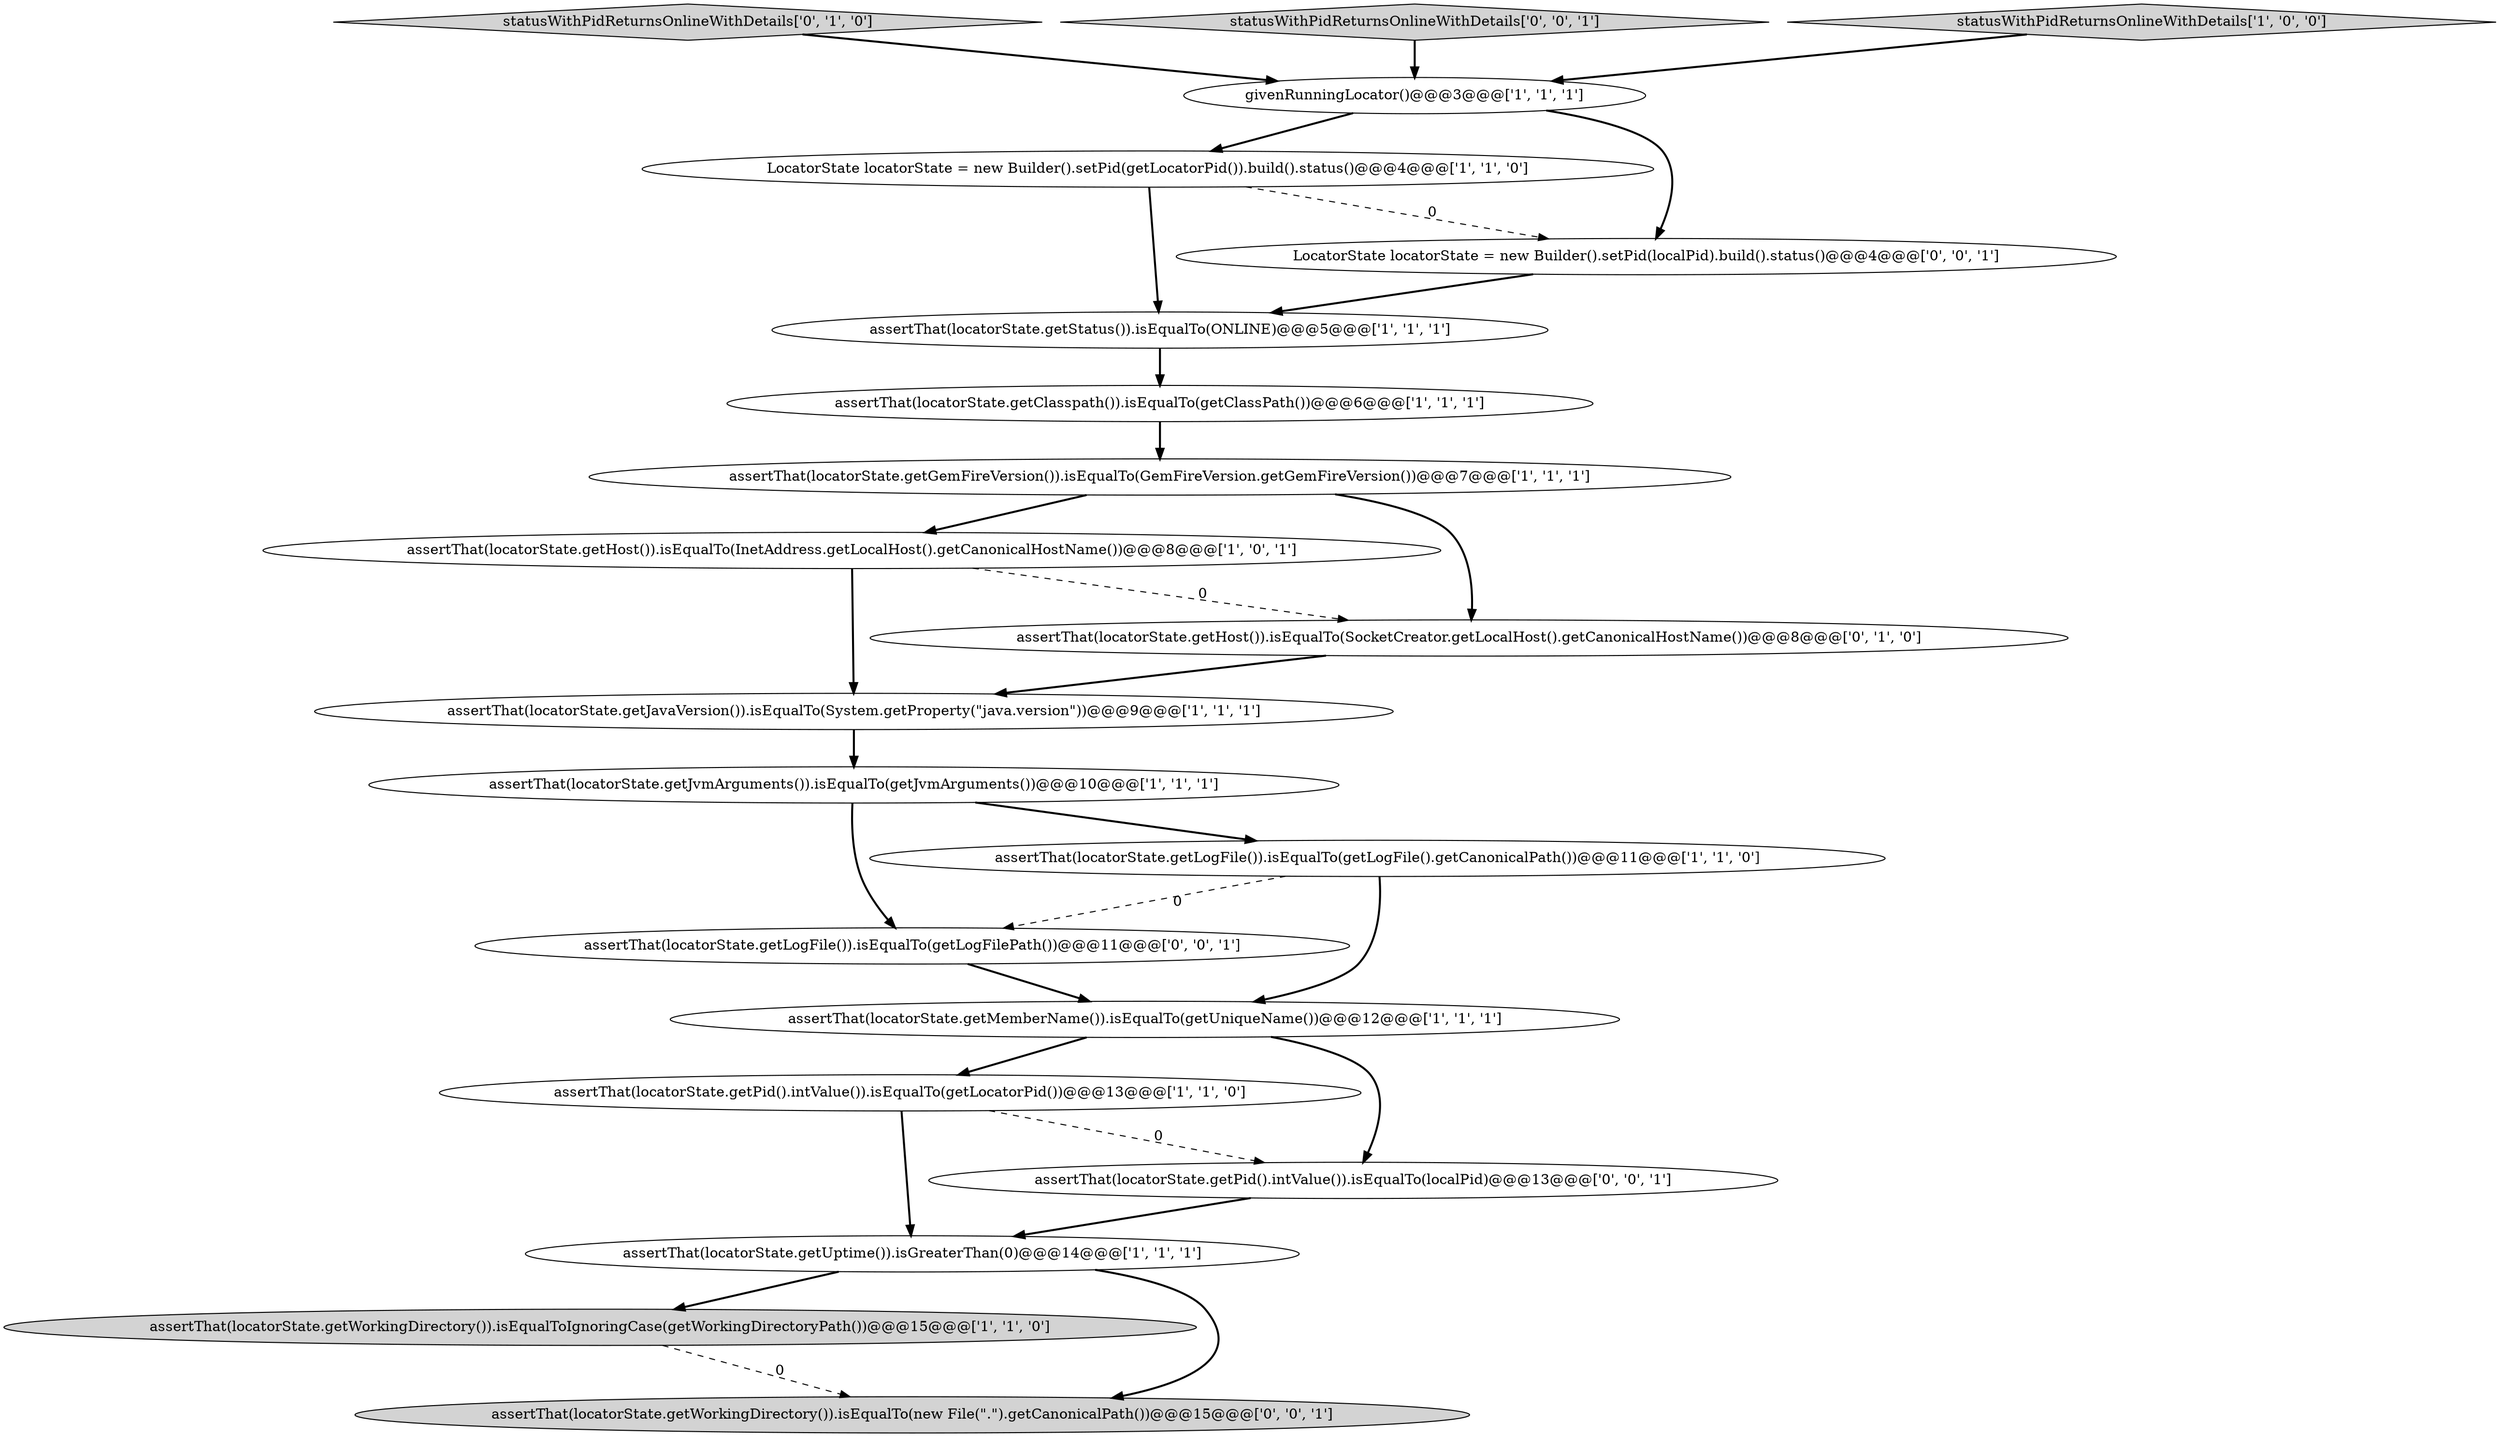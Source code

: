 digraph {
10 [style = filled, label = "assertThat(locatorState.getStatus()).isEqualTo(ONLINE)@@@5@@@['1', '1', '1']", fillcolor = white, shape = ellipse image = "AAA0AAABBB1BBB"];
12 [style = filled, label = "assertThat(locatorState.getWorkingDirectory()).isEqualToIgnoringCase(getWorkingDirectoryPath())@@@15@@@['1', '1', '0']", fillcolor = lightgray, shape = ellipse image = "AAA0AAABBB1BBB"];
4 [style = filled, label = "givenRunningLocator()@@@3@@@['1', '1', '1']", fillcolor = white, shape = ellipse image = "AAA0AAABBB1BBB"];
7 [style = filled, label = "LocatorState locatorState = new Builder().setPid(getLocatorPid()).build().status()@@@4@@@['1', '1', '0']", fillcolor = white, shape = ellipse image = "AAA0AAABBB1BBB"];
15 [style = filled, label = "statusWithPidReturnsOnlineWithDetails['0', '1', '0']", fillcolor = lightgray, shape = diamond image = "AAA0AAABBB2BBB"];
16 [style = filled, label = "statusWithPidReturnsOnlineWithDetails['0', '0', '1']", fillcolor = lightgray, shape = diamond image = "AAA0AAABBB3BBB"];
13 [style = filled, label = "assertThat(locatorState.getPid().intValue()).isEqualTo(getLocatorPid())@@@13@@@['1', '1', '0']", fillcolor = white, shape = ellipse image = "AAA0AAABBB1BBB"];
11 [style = filled, label = "assertThat(locatorState.getClasspath()).isEqualTo(getClassPath())@@@6@@@['1', '1', '1']", fillcolor = white, shape = ellipse image = "AAA0AAABBB1BBB"];
3 [style = filled, label = "statusWithPidReturnsOnlineWithDetails['1', '0', '0']", fillcolor = lightgray, shape = diamond image = "AAA0AAABBB1BBB"];
19 [style = filled, label = "assertThat(locatorState.getLogFile()).isEqualTo(getLogFilePath())@@@11@@@['0', '0', '1']", fillcolor = white, shape = ellipse image = "AAA0AAABBB3BBB"];
1 [style = filled, label = "assertThat(locatorState.getHost()).isEqualTo(InetAddress.getLocalHost().getCanonicalHostName())@@@8@@@['1', '0', '1']", fillcolor = white, shape = ellipse image = "AAA0AAABBB1BBB"];
0 [style = filled, label = "assertThat(locatorState.getUptime()).isGreaterThan(0)@@@14@@@['1', '1', '1']", fillcolor = white, shape = ellipse image = "AAA0AAABBB1BBB"];
18 [style = filled, label = "assertThat(locatorState.getWorkingDirectory()).isEqualTo(new File(\".\").getCanonicalPath())@@@15@@@['0', '0', '1']", fillcolor = lightgray, shape = ellipse image = "AAA0AAABBB3BBB"];
2 [style = filled, label = "assertThat(locatorState.getMemberName()).isEqualTo(getUniqueName())@@@12@@@['1', '1', '1']", fillcolor = white, shape = ellipse image = "AAA0AAABBB1BBB"];
5 [style = filled, label = "assertThat(locatorState.getGemFireVersion()).isEqualTo(GemFireVersion.getGemFireVersion())@@@7@@@['1', '1', '1']", fillcolor = white, shape = ellipse image = "AAA0AAABBB1BBB"];
9 [style = filled, label = "assertThat(locatorState.getJvmArguments()).isEqualTo(getJvmArguments())@@@10@@@['1', '1', '1']", fillcolor = white, shape = ellipse image = "AAA0AAABBB1BBB"];
17 [style = filled, label = "assertThat(locatorState.getPid().intValue()).isEqualTo(localPid)@@@13@@@['0', '0', '1']", fillcolor = white, shape = ellipse image = "AAA0AAABBB3BBB"];
8 [style = filled, label = "assertThat(locatorState.getLogFile()).isEqualTo(getLogFile().getCanonicalPath())@@@11@@@['1', '1', '0']", fillcolor = white, shape = ellipse image = "AAA0AAABBB1BBB"];
20 [style = filled, label = "LocatorState locatorState = new Builder().setPid(localPid).build().status()@@@4@@@['0', '0', '1']", fillcolor = white, shape = ellipse image = "AAA0AAABBB3BBB"];
14 [style = filled, label = "assertThat(locatorState.getHost()).isEqualTo(SocketCreator.getLocalHost().getCanonicalHostName())@@@8@@@['0', '1', '0']", fillcolor = white, shape = ellipse image = "AAA1AAABBB2BBB"];
6 [style = filled, label = "assertThat(locatorState.getJavaVersion()).isEqualTo(System.getProperty(\"java.version\"))@@@9@@@['1', '1', '1']", fillcolor = white, shape = ellipse image = "AAA0AAABBB1BBB"];
9->19 [style = bold, label=""];
5->14 [style = bold, label=""];
4->7 [style = bold, label=""];
16->4 [style = bold, label=""];
20->10 [style = bold, label=""];
7->10 [style = bold, label=""];
13->0 [style = bold, label=""];
13->17 [style = dashed, label="0"];
2->13 [style = bold, label=""];
7->20 [style = dashed, label="0"];
5->1 [style = bold, label=""];
15->4 [style = bold, label=""];
1->14 [style = dashed, label="0"];
10->11 [style = bold, label=""];
1->6 [style = bold, label=""];
4->20 [style = bold, label=""];
2->17 [style = bold, label=""];
6->9 [style = bold, label=""];
12->18 [style = dashed, label="0"];
8->19 [style = dashed, label="0"];
8->2 [style = bold, label=""];
0->12 [style = bold, label=""];
14->6 [style = bold, label=""];
19->2 [style = bold, label=""];
9->8 [style = bold, label=""];
0->18 [style = bold, label=""];
3->4 [style = bold, label=""];
17->0 [style = bold, label=""];
11->5 [style = bold, label=""];
}

